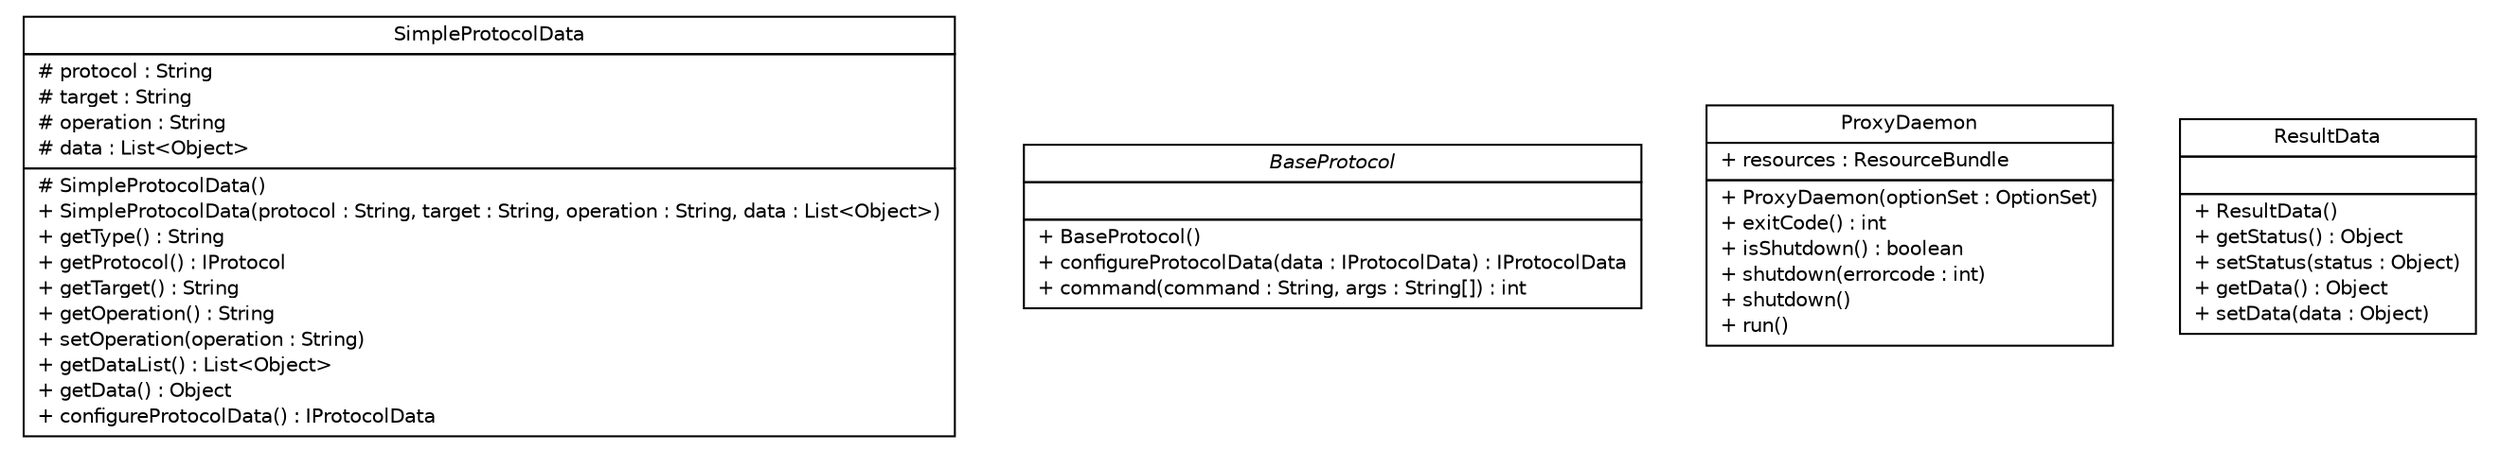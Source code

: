 #!/usr/local/bin/dot
#
# Class diagram 
# Generated by UMLGraph version R5_6 (http://www.umlgraph.org/)
#

digraph G {
	edge [fontname="Helvetica",fontsize=10,labelfontname="Helvetica",labelfontsize=10];
	node [fontname="Helvetica",fontsize=10,shape=plaintext];
	nodesep=0.25;
	ranksep=0.5;
	// com.xley.lfosc.impl.SimpleProtocolData
	c636 [label=<<table title="com.xley.lfosc.impl.SimpleProtocolData" border="0" cellborder="1" cellspacing="0" cellpadding="2" port="p" href="./SimpleProtocolData.html">
		<tr><td><table border="0" cellspacing="0" cellpadding="1">
<tr><td align="center" balign="center"> SimpleProtocolData </td></tr>
		</table></td></tr>
		<tr><td><table border="0" cellspacing="0" cellpadding="1">
<tr><td align="left" balign="left"> # protocol : String </td></tr>
<tr><td align="left" balign="left"> # target : String </td></tr>
<tr><td align="left" balign="left"> # operation : String </td></tr>
<tr><td align="left" balign="left"> # data : List&lt;Object&gt; </td></tr>
		</table></td></tr>
		<tr><td><table border="0" cellspacing="0" cellpadding="1">
<tr><td align="left" balign="left"> # SimpleProtocolData() </td></tr>
<tr><td align="left" balign="left"> + SimpleProtocolData(protocol : String, target : String, operation : String, data : List&lt;Object&gt;) </td></tr>
<tr><td align="left" balign="left"> + getType() : String </td></tr>
<tr><td align="left" balign="left"> + getProtocol() : IProtocol </td></tr>
<tr><td align="left" balign="left"> + getTarget() : String </td></tr>
<tr><td align="left" balign="left"> + getOperation() : String </td></tr>
<tr><td align="left" balign="left"> + setOperation(operation : String) </td></tr>
<tr><td align="left" balign="left"> + getDataList() : List&lt;Object&gt; </td></tr>
<tr><td align="left" balign="left"> + getData() : Object </td></tr>
<tr><td align="left" balign="left"> + configureProtocolData() : IProtocolData </td></tr>
		</table></td></tr>
		</table>>, URL="./SimpleProtocolData.html", fontname="Helvetica", fontcolor="black", fontsize=10.0];
	// com.xley.lfosc.impl.BaseProtocol
	c637 [label=<<table title="com.xley.lfosc.impl.BaseProtocol" border="0" cellborder="1" cellspacing="0" cellpadding="2" port="p" href="./BaseProtocol.html">
		<tr><td><table border="0" cellspacing="0" cellpadding="1">
<tr><td align="center" balign="center"><font face="Helvetica-Oblique"> BaseProtocol </font></td></tr>
		</table></td></tr>
		<tr><td><table border="0" cellspacing="0" cellpadding="1">
<tr><td align="left" balign="left">  </td></tr>
		</table></td></tr>
		<tr><td><table border="0" cellspacing="0" cellpadding="1">
<tr><td align="left" balign="left"> + BaseProtocol() </td></tr>
<tr><td align="left" balign="left"> + configureProtocolData(data : IProtocolData) : IProtocolData </td></tr>
<tr><td align="left" balign="left"> + command(command : String, args : String[]) : int </td></tr>
		</table></td></tr>
		</table>>, URL="./BaseProtocol.html", fontname="Helvetica", fontcolor="black", fontsize=10.0];
	// com.xley.lfosc.impl.ProxyDaemon
	c638 [label=<<table title="com.xley.lfosc.impl.ProxyDaemon" border="0" cellborder="1" cellspacing="0" cellpadding="2" port="p" href="./ProxyDaemon.html">
		<tr><td><table border="0" cellspacing="0" cellpadding="1">
<tr><td align="center" balign="center"> ProxyDaemon </td></tr>
		</table></td></tr>
		<tr><td><table border="0" cellspacing="0" cellpadding="1">
<tr><td align="left" balign="left"> + resources : ResourceBundle </td></tr>
		</table></td></tr>
		<tr><td><table border="0" cellspacing="0" cellpadding="1">
<tr><td align="left" balign="left"> + ProxyDaemon(optionSet : OptionSet) </td></tr>
<tr><td align="left" balign="left"> + exitCode() : int </td></tr>
<tr><td align="left" balign="left"> + isShutdown() : boolean </td></tr>
<tr><td align="left" balign="left"> + shutdown(errorcode : int) </td></tr>
<tr><td align="left" balign="left"> + shutdown() </td></tr>
<tr><td align="left" balign="left"> + run() </td></tr>
		</table></td></tr>
		</table>>, URL="./ProxyDaemon.html", fontname="Helvetica", fontcolor="black", fontsize=10.0];
	// com.xley.lfosc.impl.ResultData
	c639 [label=<<table title="com.xley.lfosc.impl.ResultData" border="0" cellborder="1" cellspacing="0" cellpadding="2" port="p" href="./ResultData.html">
		<tr><td><table border="0" cellspacing="0" cellpadding="1">
<tr><td align="center" balign="center"> ResultData </td></tr>
		</table></td></tr>
		<tr><td><table border="0" cellspacing="0" cellpadding="1">
<tr><td align="left" balign="left">  </td></tr>
		</table></td></tr>
		<tr><td><table border="0" cellspacing="0" cellpadding="1">
<tr><td align="left" balign="left"> + ResultData() </td></tr>
<tr><td align="left" balign="left"> + getStatus() : Object </td></tr>
<tr><td align="left" balign="left"> + setStatus(status : Object) </td></tr>
<tr><td align="left" balign="left"> + getData() : Object </td></tr>
<tr><td align="left" balign="left"> + setData(data : Object) </td></tr>
		</table></td></tr>
		</table>>, URL="./ResultData.html", fontname="Helvetica", fontcolor="black", fontsize=10.0];
}

